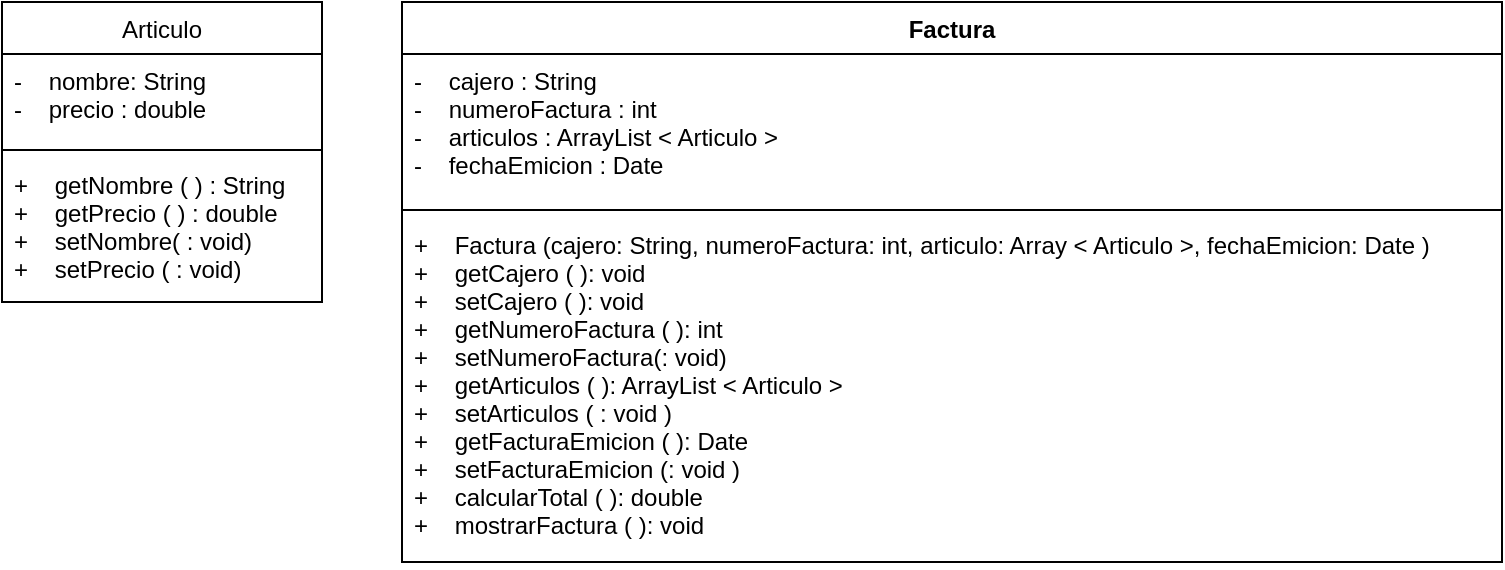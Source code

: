 <mxfile><diagram id="gY-gtoYMOArlO7bUvSXU" name="Page-1"><mxGraphModel dx="662" dy="377" grid="1" gridSize="10" guides="1" tooltips="1" connect="1" arrows="1" fold="1" page="1" pageScale="1" pageWidth="850" pageHeight="1100" math="0" shadow="0"><root><mxCell id="0"/><mxCell id="1" parent="0"/><mxCell id="2" value="Articulo" style="swimlane;fontStyle=0;align=center;verticalAlign=top;childLayout=stackLayout;horizontal=1;startSize=26;horizontalStack=0;resizeParent=1;resizeParentMax=0;resizeLast=0;collapsible=1;marginBottom=0;" vertex="1" parent="1"><mxGeometry x="40" y="40" width="160" height="150" as="geometry"/></mxCell><mxCell id="3" value="-    nombre: String&#10;-    precio : double" style="text;strokeColor=none;fillColor=none;align=left;verticalAlign=top;spacingLeft=4;spacingRight=4;overflow=hidden;rotatable=0;points=[[0,0.5],[1,0.5]];portConstraint=eastwest;" vertex="1" parent="2"><mxGeometry y="26" width="160" height="44" as="geometry"/></mxCell><mxCell id="4" value="" style="line;strokeWidth=1;fillColor=none;align=left;verticalAlign=middle;spacingTop=-1;spacingLeft=3;spacingRight=3;rotatable=0;labelPosition=right;points=[];portConstraint=eastwest;strokeColor=inherit;" vertex="1" parent="2"><mxGeometry y="70" width="160" height="8" as="geometry"/></mxCell><mxCell id="5" value="+    getNombre ( ) : String&#10;+    getPrecio  ( ) : double&#10;+    setNombre( : void)&#10;+    setPrecio ( : void)" style="text;strokeColor=none;fillColor=none;align=left;verticalAlign=top;spacingLeft=4;spacingRight=4;overflow=hidden;rotatable=0;points=[[0,0.5],[1,0.5]];portConstraint=eastwest;" vertex="1" parent="2"><mxGeometry y="78" width="160" height="72" as="geometry"/></mxCell><mxCell id="6" value="Factura" style="swimlane;fontStyle=1;align=center;verticalAlign=top;childLayout=stackLayout;horizontal=1;startSize=26;horizontalStack=0;resizeParent=1;resizeParentMax=0;resizeLast=0;collapsible=1;marginBottom=0;" vertex="1" parent="1"><mxGeometry x="240" y="40" width="550" height="280" as="geometry"/></mxCell><mxCell id="7" value="-    cajero : String&#10;-    numeroFactura : int&#10;-    articulos : ArrayList &lt; Articulo &gt;&#10;-    fechaEmicion : Date" style="text;strokeColor=none;fillColor=none;align=left;verticalAlign=top;spacingLeft=4;spacingRight=4;overflow=hidden;rotatable=0;points=[[0,0.5],[1,0.5]];portConstraint=eastwest;" vertex="1" parent="6"><mxGeometry y="26" width="550" height="74" as="geometry"/></mxCell><mxCell id="8" value="" style="line;strokeWidth=1;fillColor=none;align=left;verticalAlign=middle;spacingTop=-1;spacingLeft=3;spacingRight=3;rotatable=0;labelPosition=right;points=[];portConstraint=eastwest;strokeColor=inherit;" vertex="1" parent="6"><mxGeometry y="100" width="550" height="8" as="geometry"/></mxCell><mxCell id="9" value="+    Factura (cajero: String, numeroFactura: int, articulo: Array &lt; Articulo &gt;, fechaEmicion: Date )&#10;+    getCajero ( ): void&#10;+    setCajero ( ): void&#10;+    getNumeroFactura ( ): int&#10;+    setNumeroFactura(: void)&#10;+    getArticulos ( ): ArrayList &lt; Articulo &gt;&#10;+    setArticulos ( : void )&#10;+    getFacturaEmicion ( ): Date&#10;+    setFacturaEmicion (: void )&#10;+    calcularTotal ( ): double&#10;+    mostrarFactura ( ): void&#10;" style="text;strokeColor=none;fillColor=none;align=left;verticalAlign=top;spacingLeft=4;spacingRight=4;overflow=hidden;rotatable=0;points=[[0,0.5],[1,0.5]];portConstraint=eastwest;" vertex="1" parent="6"><mxGeometry y="108" width="550" height="172" as="geometry"/></mxCell></root></mxGraphModel></diagram></mxfile>